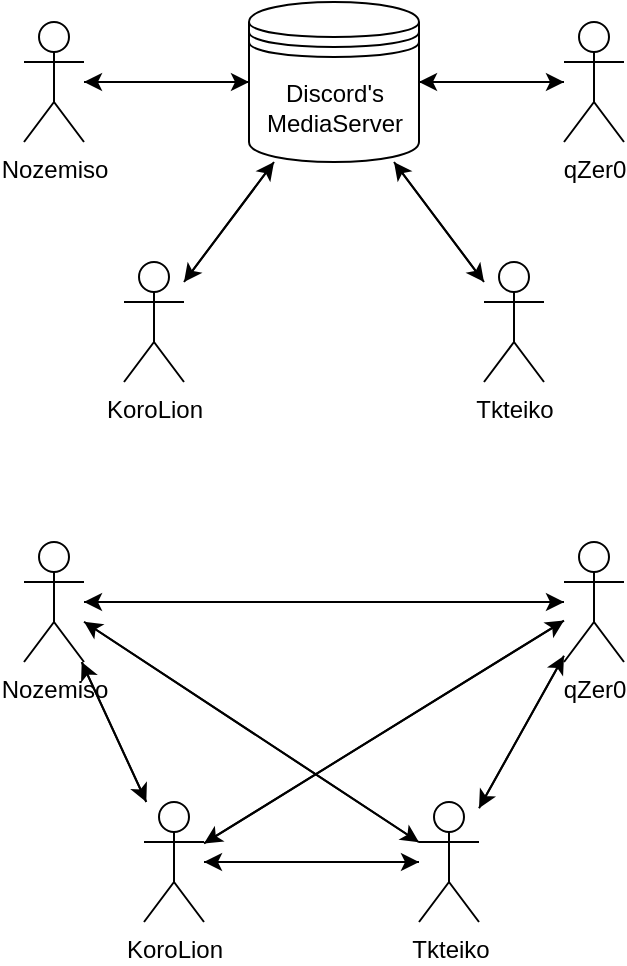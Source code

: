 <mxfile version="14.8.0" type="device"><diagram id="a8ZklctZ65f7_3F6CB-p" name="Page-1"><mxGraphModel dx="1185" dy="627" grid="1" gridSize="10" guides="1" tooltips="1" connect="1" arrows="1" fold="1" page="1" pageScale="1" pageWidth="827" pageHeight="1169" math="0" shadow="0"><root><mxCell id="0"/><mxCell id="1" parent="0"/><mxCell id="ABWrFLgvIVSbsc64pclt-13" value="" style="rounded=0;orthogonalLoop=1;jettySize=auto;html=1;" edge="1" parent="1" source="ABWrFLgvIVSbsc64pclt-1" target="ABWrFLgvIVSbsc64pclt-4"><mxGeometry relative="1" as="geometry"/></mxCell><mxCell id="ABWrFLgvIVSbsc64pclt-1" value="KoroLion" style="shape=umlActor;verticalLabelPosition=bottom;verticalAlign=top;html=1;outlineConnect=0;" vertex="1" parent="1"><mxGeometry x="100" y="150" width="30" height="60" as="geometry"/></mxCell><mxCell id="ABWrFLgvIVSbsc64pclt-38" style="edgeStyle=none;rounded=0;orthogonalLoop=1;jettySize=auto;html=1;entryX=1;entryY=0.5;entryDx=0;entryDy=0;" edge="1" parent="1" source="ABWrFLgvIVSbsc64pclt-2" target="ABWrFLgvIVSbsc64pclt-4"><mxGeometry relative="1" as="geometry"/></mxCell><mxCell id="ABWrFLgvIVSbsc64pclt-2" value="qZer0" style="shape=umlActor;verticalLabelPosition=bottom;verticalAlign=top;html=1;outlineConnect=0;" vertex="1" parent="1"><mxGeometry x="320" y="30" width="30" height="60" as="geometry"/></mxCell><mxCell id="ABWrFLgvIVSbsc64pclt-42" style="edgeStyle=none;rounded=0;orthogonalLoop=1;jettySize=auto;html=1;entryX=0;entryY=0.5;entryDx=0;entryDy=0;" edge="1" parent="1" source="ABWrFLgvIVSbsc64pclt-3" target="ABWrFLgvIVSbsc64pclt-4"><mxGeometry relative="1" as="geometry"/></mxCell><mxCell id="ABWrFLgvIVSbsc64pclt-3" value="Nozemiso" style="shape=umlActor;verticalLabelPosition=bottom;verticalAlign=top;html=1;outlineConnect=0;" vertex="1" parent="1"><mxGeometry x="50" y="30" width="30" height="60" as="geometry"/></mxCell><mxCell id="ABWrFLgvIVSbsc64pclt-12" value="" style="rounded=0;orthogonalLoop=1;jettySize=auto;html=1;" edge="1" parent="1" source="ABWrFLgvIVSbsc64pclt-4" target="ABWrFLgvIVSbsc64pclt-1"><mxGeometry relative="1" as="geometry"/></mxCell><mxCell id="ABWrFLgvIVSbsc64pclt-27" style="edgeStyle=none;rounded=0;orthogonalLoop=1;jettySize=auto;html=1;" edge="1" parent="1" source="ABWrFLgvIVSbsc64pclt-4" target="ABWrFLgvIVSbsc64pclt-25"><mxGeometry relative="1" as="geometry"/></mxCell><mxCell id="ABWrFLgvIVSbsc64pclt-39" style="edgeStyle=none;rounded=0;orthogonalLoop=1;jettySize=auto;html=1;" edge="1" parent="1" source="ABWrFLgvIVSbsc64pclt-4" target="ABWrFLgvIVSbsc64pclt-2"><mxGeometry relative="1" as="geometry"/></mxCell><mxCell id="ABWrFLgvIVSbsc64pclt-40" style="edgeStyle=none;rounded=0;orthogonalLoop=1;jettySize=auto;html=1;" edge="1" parent="1" source="ABWrFLgvIVSbsc64pclt-4" target="ABWrFLgvIVSbsc64pclt-3"><mxGeometry relative="1" as="geometry"/></mxCell><mxCell id="ABWrFLgvIVSbsc64pclt-4" value="&lt;div&gt;Discord's&lt;/div&gt;&lt;div&gt;MediaServer&lt;br&gt;&lt;/div&gt;" style="shape=datastore;whiteSpace=wrap;html=1;" vertex="1" parent="1"><mxGeometry x="162.5" y="20" width="85" height="80" as="geometry"/></mxCell><mxCell id="ABWrFLgvIVSbsc64pclt-32" style="edgeStyle=none;rounded=0;orthogonalLoop=1;jettySize=auto;html=1;" edge="1" parent="1" source="ABWrFLgvIVSbsc64pclt-14" target="ABWrFLgvIVSbsc64pclt-16"><mxGeometry relative="1" as="geometry"/></mxCell><mxCell id="ABWrFLgvIVSbsc64pclt-33" style="edgeStyle=none;rounded=0;orthogonalLoop=1;jettySize=auto;html=1;" edge="1" parent="1" source="ABWrFLgvIVSbsc64pclt-14" target="ABWrFLgvIVSbsc64pclt-15"><mxGeometry relative="1" as="geometry"/></mxCell><mxCell id="ABWrFLgvIVSbsc64pclt-47" style="edgeStyle=none;rounded=0;orthogonalLoop=1;jettySize=auto;html=1;" edge="1" parent="1" source="ABWrFLgvIVSbsc64pclt-14" target="ABWrFLgvIVSbsc64pclt-28"><mxGeometry relative="1" as="geometry"/></mxCell><mxCell id="ABWrFLgvIVSbsc64pclt-14" value="Nozemiso" style="shape=umlActor;verticalLabelPosition=bottom;verticalAlign=top;html=1;outlineConnect=0;" vertex="1" parent="1"><mxGeometry x="50" y="290" width="30" height="60" as="geometry"/></mxCell><mxCell id="ABWrFLgvIVSbsc64pclt-34" style="edgeStyle=none;rounded=0;orthogonalLoop=1;jettySize=auto;html=1;" edge="1" parent="1" source="ABWrFLgvIVSbsc64pclt-15" target="ABWrFLgvIVSbsc64pclt-14"><mxGeometry relative="1" as="geometry"/></mxCell><mxCell id="ABWrFLgvIVSbsc64pclt-37" style="edgeStyle=none;rounded=0;orthogonalLoop=1;jettySize=auto;html=1;" edge="1" parent="1" source="ABWrFLgvIVSbsc64pclt-15" target="ABWrFLgvIVSbsc64pclt-16"><mxGeometry relative="1" as="geometry"/></mxCell><mxCell id="ABWrFLgvIVSbsc64pclt-52" style="edgeStyle=none;rounded=0;orthogonalLoop=1;jettySize=auto;html=1;" edge="1" parent="1" source="ABWrFLgvIVSbsc64pclt-15" target="ABWrFLgvIVSbsc64pclt-28"><mxGeometry relative="1" as="geometry"/></mxCell><mxCell id="ABWrFLgvIVSbsc64pclt-15" value="qZer0" style="shape=umlActor;verticalLabelPosition=bottom;verticalAlign=top;html=1;outlineConnect=0;" vertex="1" parent="1"><mxGeometry x="320" y="290" width="30" height="60" as="geometry"/></mxCell><mxCell id="ABWrFLgvIVSbsc64pclt-20" style="edgeStyle=none;rounded=0;orthogonalLoop=1;jettySize=auto;html=1;" edge="1" parent="1" source="ABWrFLgvIVSbsc64pclt-16" target="ABWrFLgvIVSbsc64pclt-14"><mxGeometry relative="1" as="geometry"><mxPoint x="90" y="340" as="targetPoint"/></mxGeometry></mxCell><mxCell id="ABWrFLgvIVSbsc64pclt-36" style="edgeStyle=none;rounded=0;orthogonalLoop=1;jettySize=auto;html=1;" edge="1" parent="1" source="ABWrFLgvIVSbsc64pclt-16" target="ABWrFLgvIVSbsc64pclt-15"><mxGeometry relative="1" as="geometry"/></mxCell><mxCell id="ABWrFLgvIVSbsc64pclt-44" style="edgeStyle=none;rounded=0;orthogonalLoop=1;jettySize=auto;html=1;" edge="1" parent="1" source="ABWrFLgvIVSbsc64pclt-16" target="ABWrFLgvIVSbsc64pclt-28"><mxGeometry relative="1" as="geometry"/></mxCell><mxCell id="ABWrFLgvIVSbsc64pclt-16" value="KoroLion" style="shape=umlActor;verticalLabelPosition=bottom;verticalAlign=top;html=1;outlineConnect=0;" vertex="1" parent="1"><mxGeometry x="110" y="420" width="30" height="60" as="geometry"/></mxCell><mxCell id="ABWrFLgvIVSbsc64pclt-26" style="edgeStyle=none;rounded=0;orthogonalLoop=1;jettySize=auto;html=1;" edge="1" parent="1" source="ABWrFLgvIVSbsc64pclt-25" target="ABWrFLgvIVSbsc64pclt-4"><mxGeometry relative="1" as="geometry"/></mxCell><mxCell id="ABWrFLgvIVSbsc64pclt-25" value="Tkteiko" style="shape=umlActor;verticalLabelPosition=bottom;verticalAlign=top;html=1;outlineConnect=0;" vertex="1" parent="1"><mxGeometry x="280" y="150" width="30" height="60" as="geometry"/></mxCell><mxCell id="ABWrFLgvIVSbsc64pclt-45" style="edgeStyle=none;rounded=0;orthogonalLoop=1;jettySize=auto;html=1;" edge="1" parent="1" source="ABWrFLgvIVSbsc64pclt-28" target="ABWrFLgvIVSbsc64pclt-16"><mxGeometry relative="1" as="geometry"/></mxCell><mxCell id="ABWrFLgvIVSbsc64pclt-46" style="edgeStyle=none;rounded=0;orthogonalLoop=1;jettySize=auto;html=1;" edge="1" parent="1" source="ABWrFLgvIVSbsc64pclt-28" target="ABWrFLgvIVSbsc64pclt-14"><mxGeometry relative="1" as="geometry"/></mxCell><mxCell id="ABWrFLgvIVSbsc64pclt-49" style="edgeStyle=none;rounded=0;orthogonalLoop=1;jettySize=auto;html=1;" edge="1" parent="1" source="ABWrFLgvIVSbsc64pclt-28" target="ABWrFLgvIVSbsc64pclt-15"><mxGeometry relative="1" as="geometry"/></mxCell><mxCell id="ABWrFLgvIVSbsc64pclt-28" value="Tkteiko" style="shape=umlActor;verticalLabelPosition=bottom;verticalAlign=top;html=1;outlineConnect=0;" vertex="1" parent="1"><mxGeometry x="247.5" y="420" width="30" height="60" as="geometry"/></mxCell></root></mxGraphModel></diagram></mxfile>